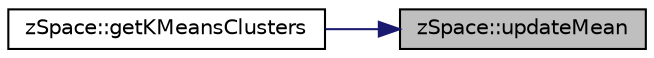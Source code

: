digraph "zSpace::updateMean"
{
 // LATEX_PDF_SIZE
  edge [fontname="Helvetica",fontsize="10",labelfontname="Helvetica",labelfontsize="10"];
  node [fontname="Helvetica",fontsize="10",shape=record];
  rankdir="RL";
  Node28 [label="zSpace::updateMean",height=0.2,width=0.4,color="black", fillcolor="grey75", style="filled", fontcolor="black",tooltip="This method updates the mean value of the cluster based on the input data point and cluster size."];
  Node28 -> Node29 [dir="back",color="midnightblue",fontsize="10",style="solid",fontname="Helvetica"];
  Node29 [label="zSpace::getKMeansClusters",height=0.2,width=0.4,color="black", fillcolor="white", style="filled",URL="$group__k_means.html#gad1435e015c88a6c920f54d0a7872df7a",tooltip="This method computes classify the input data into input number of clusters using the K-Means Algorith..."];
}
